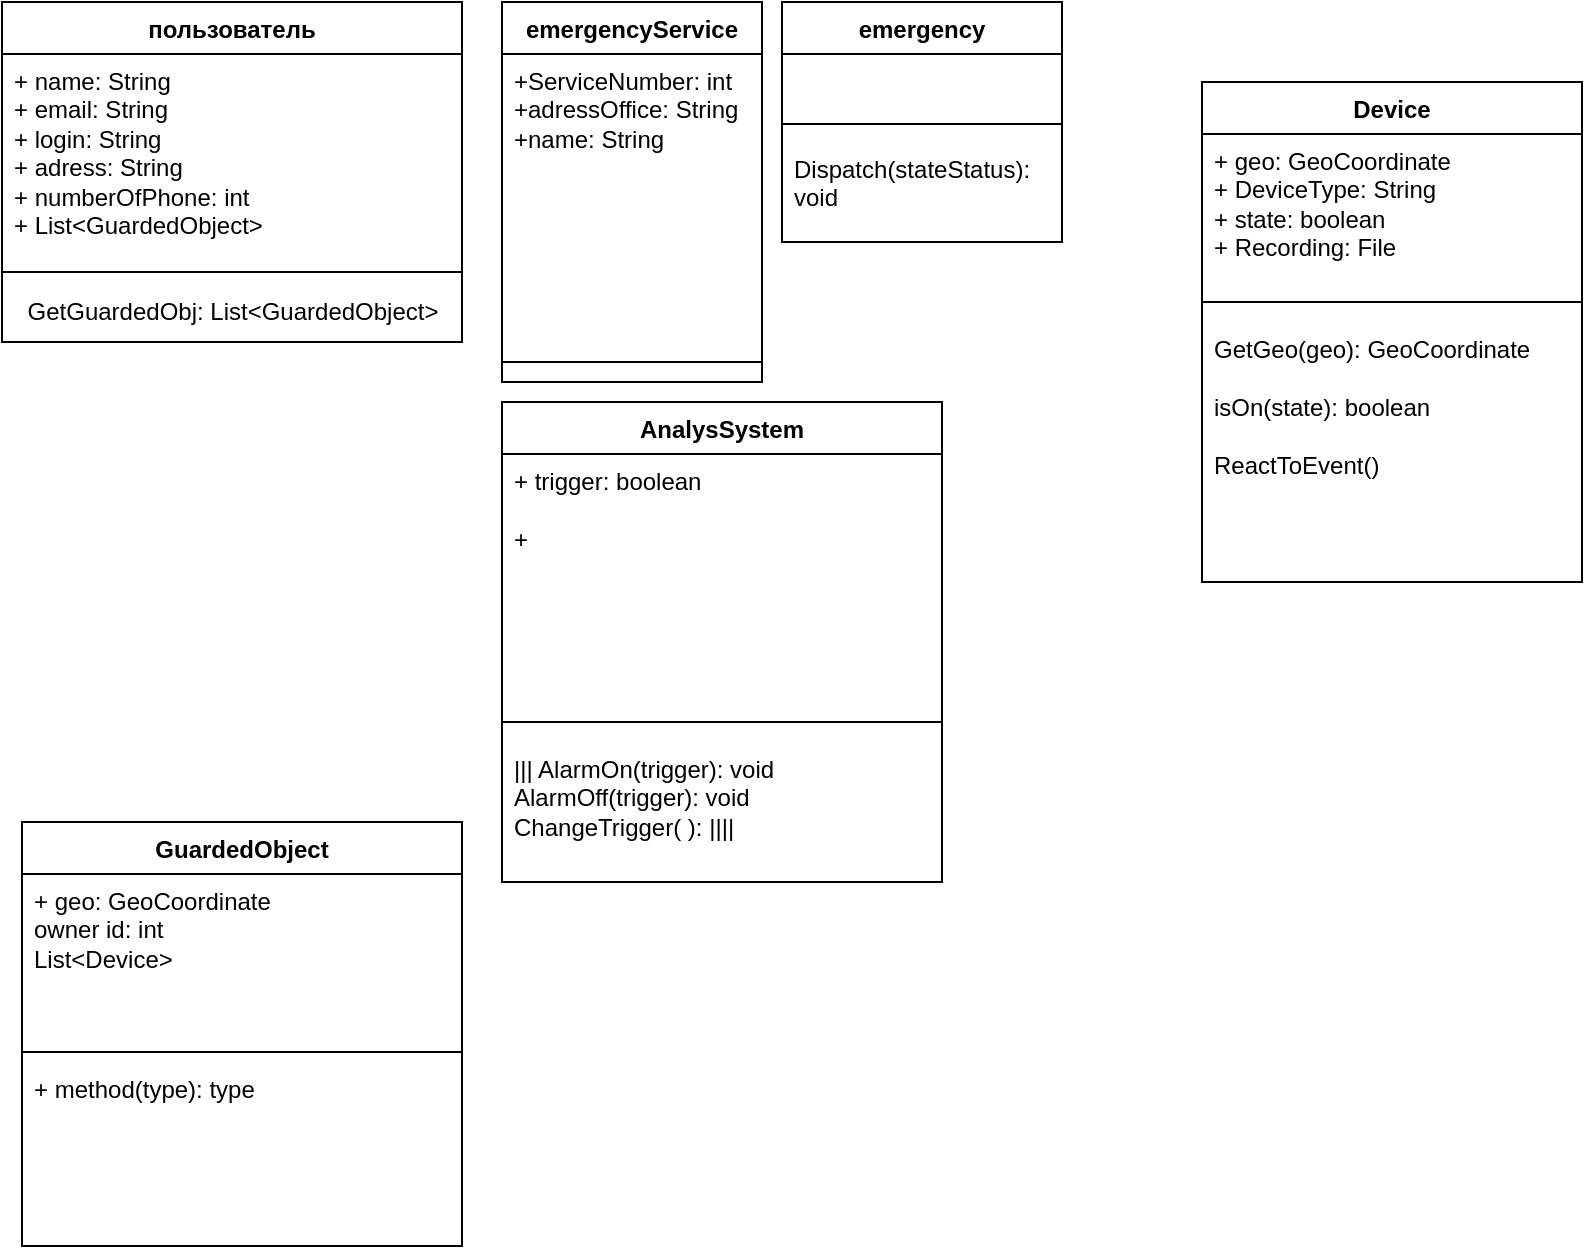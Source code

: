 <mxfile version="24.9.3">
  <diagram name="Страница — 1" id="8tjsF_M7jsW_yo7aEp5X">
    <mxGraphModel dx="1173" dy="608" grid="1" gridSize="10" guides="1" tooltips="1" connect="1" arrows="1" fold="1" page="1" pageScale="1" pageWidth="827" pageHeight="1169" math="0" shadow="0">
      <root>
        <mxCell id="0" />
        <mxCell id="1" parent="0" />
        <mxCell id="qT1Ez9X6jO3HV0hjLNi6-5" value="GuardedObject" style="swimlane;fontStyle=1;align=center;verticalAlign=top;childLayout=stackLayout;horizontal=1;startSize=26;horizontalStack=0;resizeParent=1;resizeParentMax=0;resizeLast=0;collapsible=1;marginBottom=0;whiteSpace=wrap;html=1;" parent="1" vertex="1">
          <mxGeometry x="30" y="430" width="220" height="212" as="geometry" />
        </mxCell>
        <mxCell id="qT1Ez9X6jO3HV0hjLNi6-6" value="+ geo: GeoCoordinate&amp;nbsp;&lt;br&gt;owner id: int&lt;div&gt;List&amp;lt;Device&amp;gt;&lt;br&gt;&lt;div&gt;&lt;br&gt;&lt;/div&gt;&lt;/div&gt;" style="text;strokeColor=none;fillColor=none;align=left;verticalAlign=top;spacingLeft=4;spacingRight=4;overflow=hidden;rotatable=0;points=[[0,0.5],[1,0.5]];portConstraint=eastwest;whiteSpace=wrap;html=1;" parent="qT1Ez9X6jO3HV0hjLNi6-5" vertex="1">
          <mxGeometry y="26" width="220" height="84" as="geometry" />
        </mxCell>
        <mxCell id="qT1Ez9X6jO3HV0hjLNi6-7" value="" style="line;strokeWidth=1;fillColor=none;align=left;verticalAlign=middle;spacingTop=-1;spacingLeft=3;spacingRight=3;rotatable=0;labelPosition=right;points=[];portConstraint=eastwest;strokeColor=inherit;" parent="qT1Ez9X6jO3HV0hjLNi6-5" vertex="1">
          <mxGeometry y="110" width="220" height="10" as="geometry" />
        </mxCell>
        <mxCell id="qT1Ez9X6jO3HV0hjLNi6-8" value="+ method(type): type" style="text;strokeColor=none;fillColor=none;align=left;verticalAlign=top;spacingLeft=4;spacingRight=4;overflow=hidden;rotatable=0;points=[[0,0.5],[1,0.5]];portConstraint=eastwest;whiteSpace=wrap;html=1;" parent="qT1Ez9X6jO3HV0hjLNi6-5" vertex="1">
          <mxGeometry y="120" width="220" height="92" as="geometry" />
        </mxCell>
        <mxCell id="qT1Ez9X6jO3HV0hjLNi6-9" value="пользователь" style="swimlane;fontStyle=1;align=center;verticalAlign=top;childLayout=stackLayout;horizontal=1;startSize=26;horizontalStack=0;resizeParent=1;resizeParentMax=0;resizeLast=0;collapsible=1;marginBottom=0;whiteSpace=wrap;html=1;" parent="1" vertex="1">
          <mxGeometry x="20" y="20" width="230" height="170" as="geometry">
            <mxRectangle x="40" y="70" width="120" height="30" as="alternateBounds" />
          </mxGeometry>
        </mxCell>
        <mxCell id="qT1Ez9X6jO3HV0hjLNi6-10" value="+ name: String&lt;div&gt;+ email: String&lt;br&gt;&lt;div&gt;+ login: String&lt;br&gt;&lt;div&gt;+ adress: String&lt;/div&gt;&lt;div&gt;+ numberOfPhone: int&lt;/div&gt;&lt;div&gt;+ List&amp;lt;&lt;span style=&quot;text-align: center; background-color: initial;&quot;&gt;GuardedObject&lt;/span&gt;&lt;span style=&quot;background-color: initial;&quot;&gt;&amp;gt;&lt;/span&gt;&lt;/div&gt;&lt;div&gt;&lt;span style=&quot;background-color: initial;&quot;&gt;&lt;br&gt;&lt;/span&gt;&lt;/div&gt;&lt;div&gt;&lt;span style=&quot;background-color: initial;&quot;&gt;&lt;br&gt;&lt;/span&gt;&lt;/div&gt;&lt;div&gt;&lt;span style=&quot;background-color: initial;&quot;&gt;&lt;br&gt;&lt;/span&gt;&lt;/div&gt;&lt;div&gt;&lt;br&gt;&lt;/div&gt;&lt;/div&gt;&lt;/div&gt;" style="text;strokeColor=none;fillColor=none;align=left;verticalAlign=top;spacingLeft=4;spacingRight=4;overflow=hidden;rotatable=0;points=[[0,0.5],[1,0.5]];portConstraint=eastwest;whiteSpace=wrap;html=1;" parent="qT1Ez9X6jO3HV0hjLNi6-9" vertex="1">
          <mxGeometry y="26" width="230" height="104" as="geometry" />
        </mxCell>
        <mxCell id="qT1Ez9X6jO3HV0hjLNi6-11" value="" style="line;strokeWidth=1;fillColor=none;align=left;verticalAlign=middle;spacingTop=-1;spacingLeft=3;spacingRight=3;rotatable=0;labelPosition=right;points=[];portConstraint=eastwest;strokeColor=inherit;" parent="qT1Ez9X6jO3HV0hjLNi6-9" vertex="1">
          <mxGeometry y="130" width="230" height="10" as="geometry" />
        </mxCell>
        <mxCell id="u9B3ksHWgTqDFR15Z2h7-7" value="GetGuardedObj: List&amp;lt;GuardedObject&amp;gt;" style="text;html=1;align=center;verticalAlign=middle;resizable=0;points=[];autosize=1;strokeColor=none;fillColor=none;" vertex="1" parent="qT1Ez9X6jO3HV0hjLNi6-9">
          <mxGeometry y="140" width="230" height="30" as="geometry" />
        </mxCell>
        <mxCell id="qT1Ez9X6jO3HV0hjLNi6-13" value="Device" style="swimlane;fontStyle=1;align=center;verticalAlign=top;childLayout=stackLayout;horizontal=1;startSize=26;horizontalStack=0;resizeParent=1;resizeParentMax=0;resizeLast=0;collapsible=1;marginBottom=0;whiteSpace=wrap;html=1;" parent="1" vertex="1">
          <mxGeometry x="620" y="60" width="190" height="250" as="geometry">
            <mxRectangle x="620" y="60" width="80" height="30" as="alternateBounds" />
          </mxGeometry>
        </mxCell>
        <mxCell id="qT1Ez9X6jO3HV0hjLNi6-14" value="+ geo: GeoCoordinate&lt;div&gt;&lt;span style=&quot;background-color: initial;&quot;&gt;+ DeviceType: String&lt;/span&gt;&lt;br&gt;&lt;/div&gt;&lt;div&gt;&lt;span style=&quot;background-color: initial;&quot;&gt;+ state: boolean&lt;/span&gt;&lt;/div&gt;&lt;div&gt;&lt;span style=&quot;background-color: initial;&quot;&gt;+ Recording: File&lt;/span&gt;&lt;/div&gt;&lt;div&gt;&lt;br&gt;&lt;/div&gt;" style="text;strokeColor=none;fillColor=none;align=left;verticalAlign=top;spacingLeft=4;spacingRight=4;overflow=hidden;rotatable=0;points=[[0,0.5],[1,0.5]];portConstraint=eastwest;whiteSpace=wrap;html=1;" parent="qT1Ez9X6jO3HV0hjLNi6-13" vertex="1">
          <mxGeometry y="26" width="190" height="74" as="geometry" />
        </mxCell>
        <mxCell id="qT1Ez9X6jO3HV0hjLNi6-15" value="" style="line;strokeWidth=1;fillColor=none;align=left;verticalAlign=middle;spacingTop=-1;spacingLeft=3;spacingRight=3;rotatable=0;labelPosition=right;points=[];portConstraint=eastwest;strokeColor=inherit;" parent="qT1Ez9X6jO3HV0hjLNi6-13" vertex="1">
          <mxGeometry y="100" width="190" height="20" as="geometry" />
        </mxCell>
        <mxCell id="qT1Ez9X6jO3HV0hjLNi6-16" value="&lt;div&gt;&lt;div&gt;GetGeo(geo):&amp;nbsp;&lt;span style=&quot;background-color: initial;&quot;&gt;GeoCoordinate&lt;/span&gt;&lt;/div&gt;&lt;/div&gt;&lt;div&gt;&lt;span style=&quot;background-color: initial;&quot;&gt;&lt;br&gt;&lt;/span&gt;&lt;/div&gt;&lt;div&gt;isOn(state): boolean&lt;/div&gt;&lt;div&gt;&lt;br&gt;&lt;/div&gt;&lt;div&gt;ReactToEvent()&lt;/div&gt;" style="text;strokeColor=none;fillColor=none;align=left;verticalAlign=top;spacingLeft=4;spacingRight=4;overflow=hidden;rotatable=0;points=[[0,0.5],[1,0.5]];portConstraint=eastwest;whiteSpace=wrap;html=1;" parent="qT1Ez9X6jO3HV0hjLNi6-13" vertex="1">
          <mxGeometry y="120" width="190" height="130" as="geometry" />
        </mxCell>
        <mxCell id="qT1Ez9X6jO3HV0hjLNi6-17" value="emergencyService" style="swimlane;fontStyle=1;align=center;verticalAlign=top;childLayout=stackLayout;horizontal=1;startSize=26;horizontalStack=0;resizeParent=1;resizeParentMax=0;resizeLast=0;collapsible=1;marginBottom=0;whiteSpace=wrap;html=1;" parent="1" vertex="1">
          <mxGeometry x="270" y="20" width="130" height="190" as="geometry" />
        </mxCell>
        <mxCell id="qT1Ez9X6jO3HV0hjLNi6-18" value="&lt;div&gt;+ServiceNumber: int&lt;/div&gt;&lt;div&gt;+adressOffice: String&lt;/div&gt;&lt;div&gt;+name: String&lt;/div&gt;&lt;div&gt;&lt;br&gt;&lt;/div&gt;&lt;div&gt;&lt;br&gt;&lt;/div&gt;&lt;div&gt;&lt;br&gt;&lt;/div&gt;" style="text;strokeColor=none;fillColor=none;align=left;verticalAlign=top;spacingLeft=4;spacingRight=4;overflow=hidden;rotatable=0;points=[[0,0.5],[1,0.5]];portConstraint=eastwest;whiteSpace=wrap;html=1;" parent="qT1Ez9X6jO3HV0hjLNi6-17" vertex="1">
          <mxGeometry y="26" width="130" height="144" as="geometry" />
        </mxCell>
        <mxCell id="qT1Ez9X6jO3HV0hjLNi6-19" value="" style="line;strokeWidth=1;fillColor=none;align=left;verticalAlign=middle;spacingTop=-1;spacingLeft=3;spacingRight=3;rotatable=0;labelPosition=right;points=[];portConstraint=eastwest;strokeColor=inherit;" parent="qT1Ez9X6jO3HV0hjLNi6-17" vertex="1">
          <mxGeometry y="170" width="130" height="20" as="geometry" />
        </mxCell>
        <mxCell id="qT1Ez9X6jO3HV0hjLNi6-26" value="AnalysSystem" style="swimlane;fontStyle=1;align=center;verticalAlign=top;childLayout=stackLayout;horizontal=1;startSize=26;horizontalStack=0;resizeParent=1;resizeParentMax=0;resizeLast=0;collapsible=1;marginBottom=0;whiteSpace=wrap;html=1;" parent="1" vertex="1">
          <mxGeometry x="270" y="220" width="220" height="240" as="geometry" />
        </mxCell>
        <mxCell id="qT1Ez9X6jO3HV0hjLNi6-27" value="&lt;div&gt;+ trigger: boolean&lt;/div&gt;&lt;div&gt;&amp;nbsp;&lt;/div&gt;&lt;div&gt;+&amp;nbsp;&lt;/div&gt;" style="text;strokeColor=none;fillColor=none;align=left;verticalAlign=top;spacingLeft=4;spacingRight=4;overflow=hidden;rotatable=0;points=[[0,0.5],[1,0.5]];portConstraint=eastwest;whiteSpace=wrap;html=1;" parent="qT1Ez9X6jO3HV0hjLNi6-26" vertex="1">
          <mxGeometry y="26" width="220" height="124" as="geometry" />
        </mxCell>
        <mxCell id="qT1Ez9X6jO3HV0hjLNi6-28" value="" style="line;strokeWidth=1;fillColor=none;align=left;verticalAlign=middle;spacingTop=-1;spacingLeft=3;spacingRight=3;rotatable=0;labelPosition=right;points=[];portConstraint=eastwest;strokeColor=inherit;" parent="qT1Ez9X6jO3HV0hjLNi6-26" vertex="1">
          <mxGeometry y="150" width="220" height="20" as="geometry" />
        </mxCell>
        <mxCell id="qT1Ez9X6jO3HV0hjLNi6-29" value="||| AlarmOn(trigger): void&lt;div&gt;AlarmOff(&lt;span style=&quot;background-color: initial;&quot;&gt;trigger&lt;/span&gt;&lt;span style=&quot;background-color: initial;&quot;&gt;): void&lt;/span&gt;&lt;/div&gt;&lt;div&gt;&lt;span style=&quot;background-color: initial;&quot;&gt;ChangeTrigger( ): ||||&lt;/span&gt;&lt;/div&gt;" style="text;strokeColor=none;fillColor=none;align=left;verticalAlign=top;spacingLeft=4;spacingRight=4;overflow=hidden;rotatable=0;points=[[0,0.5],[1,0.5]];portConstraint=eastwest;whiteSpace=wrap;html=1;" parent="qT1Ez9X6jO3HV0hjLNi6-26" vertex="1">
          <mxGeometry y="170" width="220" height="70" as="geometry" />
        </mxCell>
        <mxCell id="u9B3ksHWgTqDFR15Z2h7-2" value="emergency" style="swimlane;fontStyle=1;align=center;verticalAlign=top;childLayout=stackLayout;horizontal=1;startSize=26;horizontalStack=0;resizeParent=1;resizeParentMax=0;resizeLast=0;collapsible=1;marginBottom=0;whiteSpace=wrap;html=1;" vertex="1" parent="1">
          <mxGeometry x="410" y="20" width="140" height="120" as="geometry" />
        </mxCell>
        <mxCell id="u9B3ksHWgTqDFR15Z2h7-3" value="&lt;div&gt;&lt;br&gt;&lt;/div&gt;" style="text;strokeColor=none;fillColor=none;align=left;verticalAlign=top;spacingLeft=4;spacingRight=4;overflow=hidden;rotatable=0;points=[[0,0.5],[1,0.5]];portConstraint=eastwest;whiteSpace=wrap;html=1;" vertex="1" parent="u9B3ksHWgTqDFR15Z2h7-2">
          <mxGeometry y="26" width="140" height="26" as="geometry" />
        </mxCell>
        <mxCell id="u9B3ksHWgTqDFR15Z2h7-4" value="" style="line;strokeWidth=1;fillColor=none;align=left;verticalAlign=middle;spacingTop=-1;spacingLeft=3;spacingRight=3;rotatable=0;labelPosition=right;points=[];portConstraint=eastwest;strokeColor=inherit;" vertex="1" parent="u9B3ksHWgTqDFR15Z2h7-2">
          <mxGeometry y="52" width="140" height="18" as="geometry" />
        </mxCell>
        <mxCell id="u9B3ksHWgTqDFR15Z2h7-5" value="Dispatch(stateStatus): void" style="text;strokeColor=none;fillColor=none;align=left;verticalAlign=top;spacingLeft=4;spacingRight=4;overflow=hidden;rotatable=0;points=[[0,0.5],[1,0.5]];portConstraint=eastwest;whiteSpace=wrap;html=1;" vertex="1" parent="u9B3ksHWgTqDFR15Z2h7-2">
          <mxGeometry y="70" width="140" height="50" as="geometry" />
        </mxCell>
      </root>
    </mxGraphModel>
  </diagram>
</mxfile>
